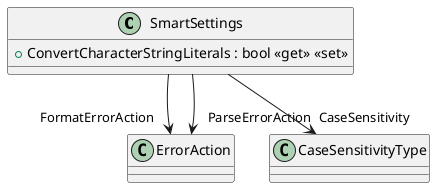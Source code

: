 @startuml
class SmartSettings {
    + ConvertCharacterStringLiterals : bool <<get>> <<set>>
}
SmartSettings --> "FormatErrorAction" ErrorAction
SmartSettings --> "ParseErrorAction" ErrorAction
SmartSettings --> "CaseSensitivity" CaseSensitivityType
@enduml
